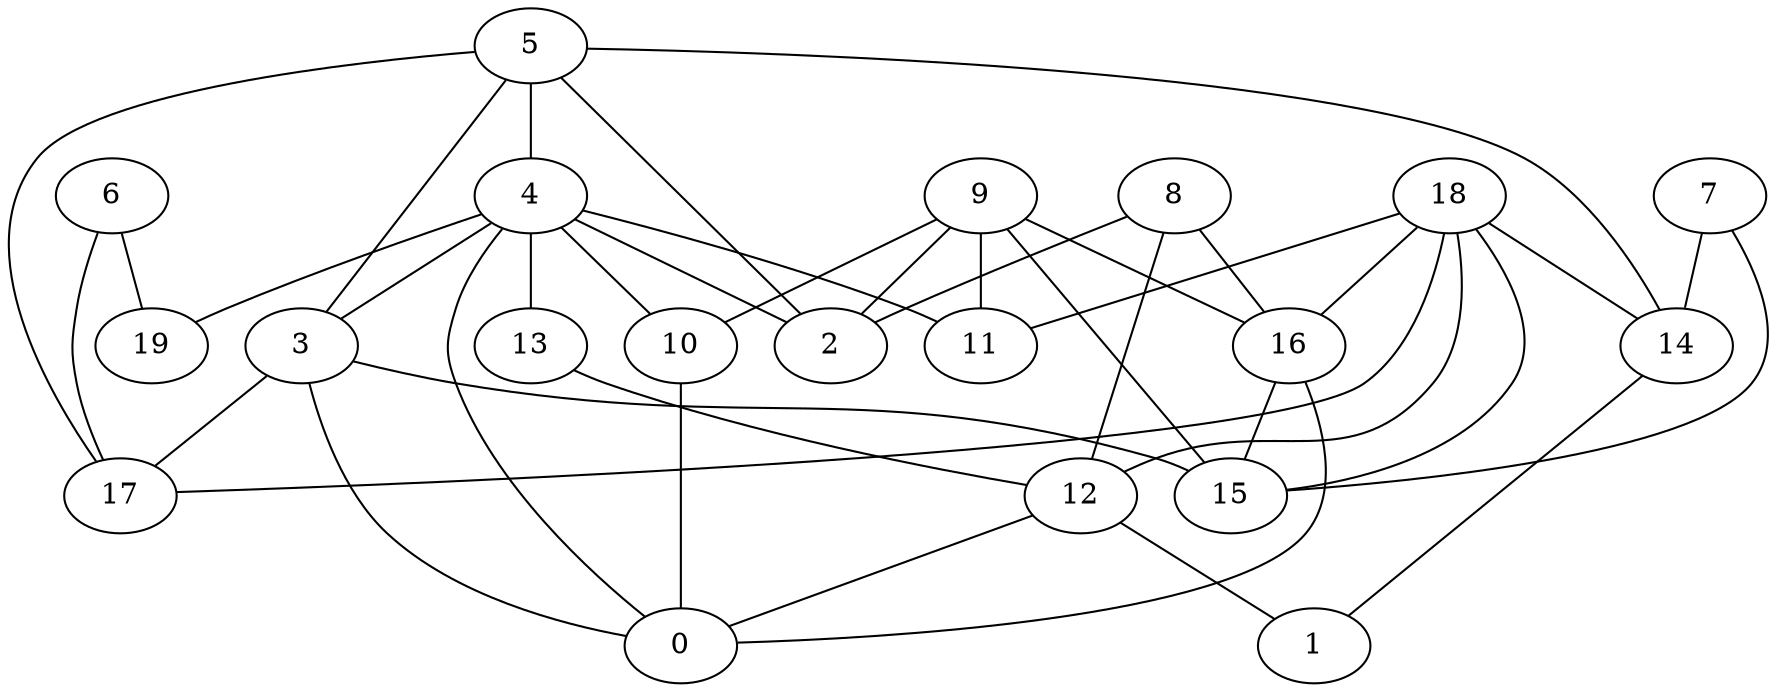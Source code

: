 digraph GG_graph {

subgraph G_graph {
edge [color = black]
"12" -> "0" [dir = none]
"5" -> "17" [dir = none]
"18" -> "17" [dir = none]
"18" -> "14" [dir = none]
"18" -> "15" [dir = none]
"10" -> "0" [dir = none]
"16" -> "0" [dir = none]
"16" -> "15" [dir = none]
"8" -> "2" [dir = none]
"8" -> "16" [dir = none]
"14" -> "1" [dir = none]
"4" -> "13" [dir = none]
"4" -> "11" [dir = none]
"4" -> "19" [dir = none]
"4" -> "3" [dir = none]
"4" -> "10" [dir = none]
"6" -> "19" [dir = none]
"9" -> "15" [dir = none]
"7" -> "14" [dir = none]
"5" -> "2" [dir = none]
"18" -> "12" [dir = none]
"18" -> "16" [dir = none]
"5" -> "3" [dir = none]
"6" -> "17" [dir = none]
"9" -> "16" [dir = none]
"8" -> "12" [dir = none]
"4" -> "0" [dir = none]
"9" -> "2" [dir = none]
"18" -> "11" [dir = none]
"3" -> "17" [dir = none]
"3" -> "0" [dir = none]
"9" -> "10" [dir = none]
"4" -> "2" [dir = none]
"13" -> "12" [dir = none]
"5" -> "4" [dir = none]
"3" -> "15" [dir = none]
"5" -> "14" [dir = none]
"12" -> "1" [dir = none]
"9" -> "11" [dir = none]
"7" -> "15" [dir = none]
}

}
